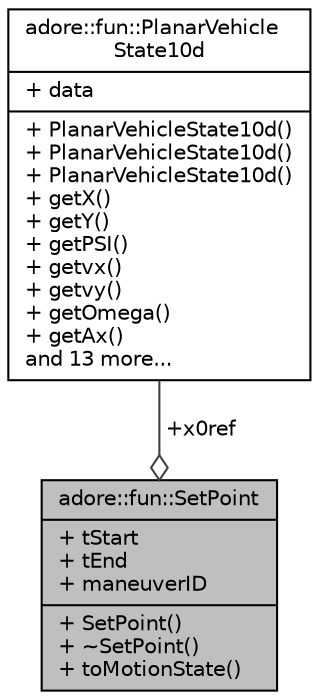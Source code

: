 digraph "adore::fun::SetPoint"
{
 // LATEX_PDF_SIZE
  edge [fontname="Helvetica",fontsize="10",labelfontname="Helvetica",labelfontsize="10"];
  node [fontname="Helvetica",fontsize="10",shape=record];
  Node1 [label="{adore::fun::SetPoint\n|+ tStart\l+ tEnd\l+ maneuverID\l|+ SetPoint()\l+ ~SetPoint()\l+ toMotionState()\l}",height=0.2,width=0.4,color="black", fillcolor="grey75", style="filled", fontcolor="black",tooltip=" "];
  Node2 -> Node1 [color="grey25",fontsize="10",style="solid",label=" +x0ref" ,arrowhead="odiamond",fontname="Helvetica"];
  Node2 [label="{adore::fun::PlanarVehicle\lState10d\n|+ data\l|+ PlanarVehicleState10d()\l+ PlanarVehicleState10d()\l+ PlanarVehicleState10d()\l+ getX()\l+ getY()\l+ getPSI()\l+ getvx()\l+ getvy()\l+ getOmega()\l+ getAx()\land 13 more...\l}",height=0.2,width=0.4,color="black", fillcolor="white", style="filled",URL="$structadore_1_1fun_1_1PlanarVehicleState10d.html",tooltip=" "];
}
